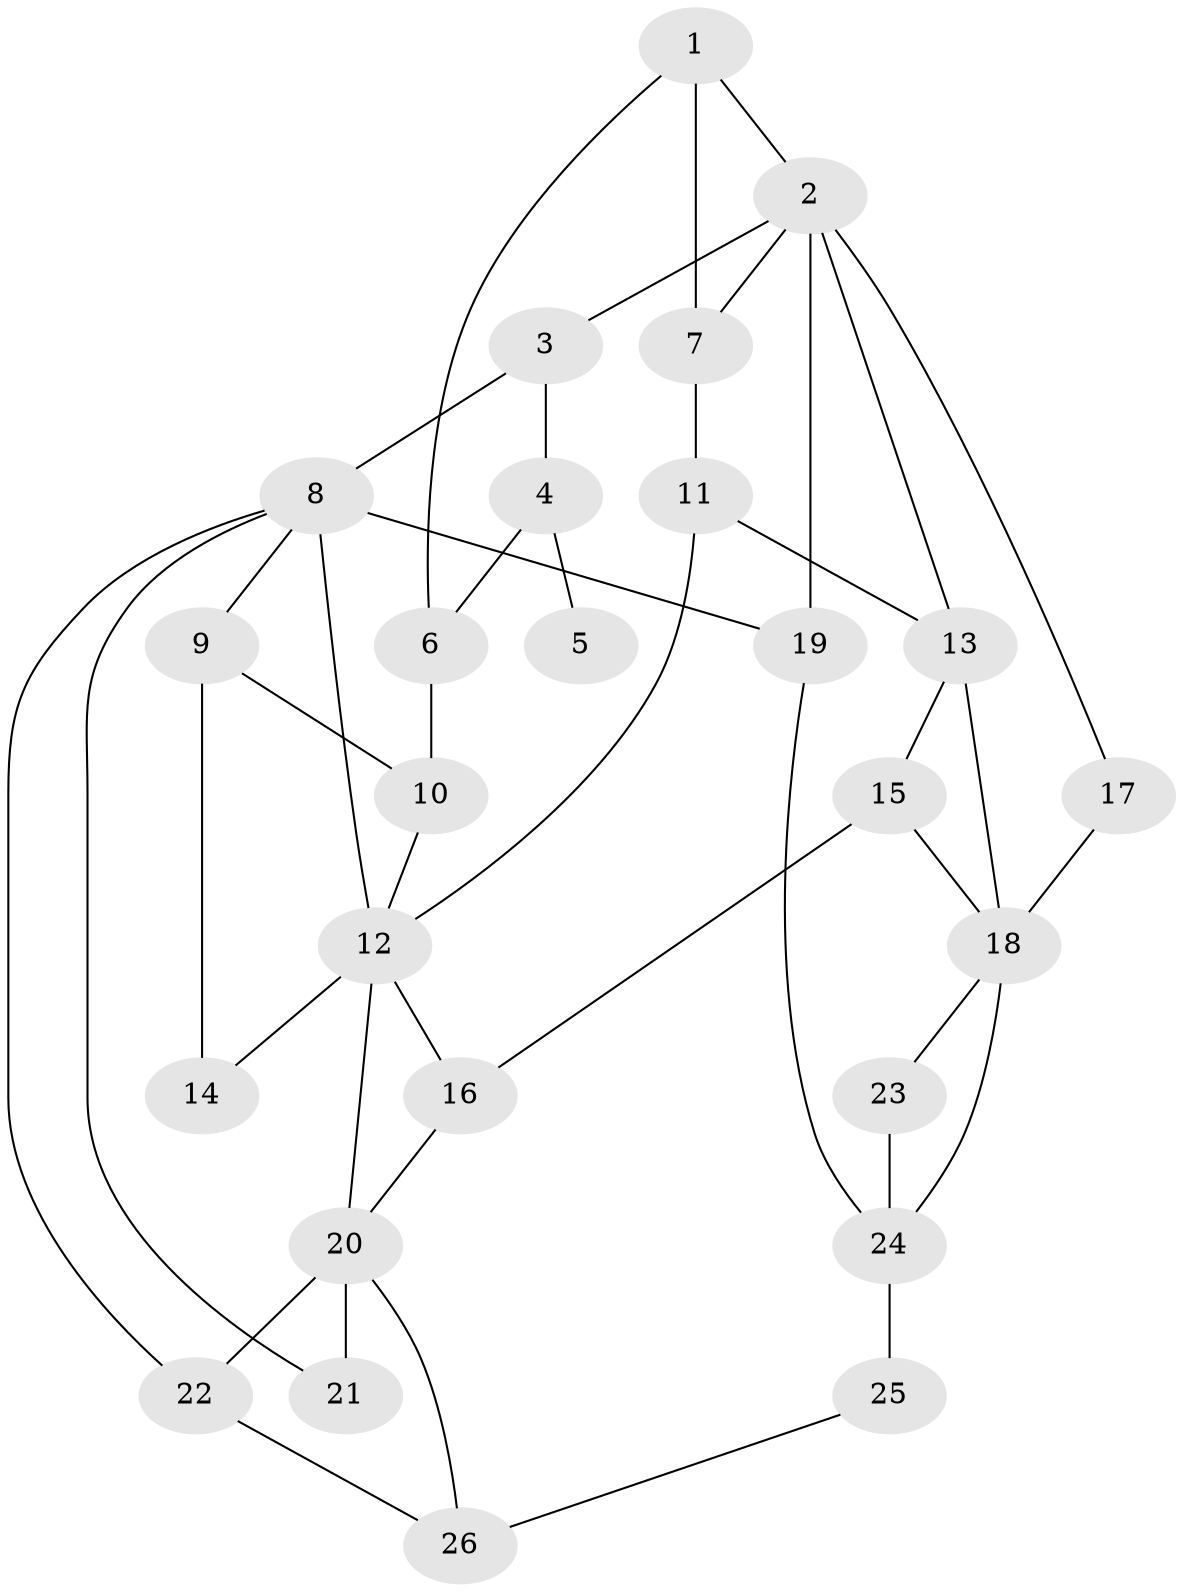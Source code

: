 // original degree distribution, {3: 0.057692307692307696, 4: 0.19230769230769232, 5: 0.5576923076923077, 6: 0.19230769230769232}
// Generated by graph-tools (version 1.1) at 2025/38/03/09/25 02:38:42]
// undirected, 26 vertices, 43 edges
graph export_dot {
graph [start="1"]
  node [color=gray90,style=filled];
  1;
  2;
  3;
  4;
  5;
  6;
  7;
  8;
  9;
  10;
  11;
  12;
  13;
  14;
  15;
  16;
  17;
  18;
  19;
  20;
  21;
  22;
  23;
  24;
  25;
  26;
  1 -- 2 [weight=1.0];
  1 -- 6 [weight=1.0];
  1 -- 7 [weight=2.0];
  2 -- 3 [weight=1.0];
  2 -- 7 [weight=1.0];
  2 -- 13 [weight=1.0];
  2 -- 17 [weight=1.0];
  2 -- 19 [weight=2.0];
  3 -- 4 [weight=1.0];
  3 -- 8 [weight=2.0];
  4 -- 5 [weight=2.0];
  4 -- 6 [weight=1.0];
  6 -- 10 [weight=1.0];
  7 -- 11 [weight=1.0];
  8 -- 9 [weight=1.0];
  8 -- 12 [weight=1.0];
  8 -- 19 [weight=1.0];
  8 -- 21 [weight=1.0];
  8 -- 22 [weight=1.0];
  9 -- 10 [weight=1.0];
  9 -- 14 [weight=2.0];
  10 -- 12 [weight=1.0];
  11 -- 12 [weight=1.0];
  11 -- 13 [weight=1.0];
  12 -- 14 [weight=1.0];
  12 -- 16 [weight=1.0];
  12 -- 20 [weight=1.0];
  13 -- 15 [weight=1.0];
  13 -- 18 [weight=1.0];
  15 -- 16 [weight=1.0];
  15 -- 18 [weight=1.0];
  16 -- 20 [weight=1.0];
  17 -- 18 [weight=2.0];
  18 -- 23 [weight=1.0];
  18 -- 24 [weight=1.0];
  19 -- 24 [weight=1.0];
  20 -- 21 [weight=2.0];
  20 -- 22 [weight=1.0];
  20 -- 26 [weight=1.0];
  22 -- 26 [weight=1.0];
  23 -- 24 [weight=2.0];
  24 -- 25 [weight=2.0];
  25 -- 26 [weight=1.0];
}
